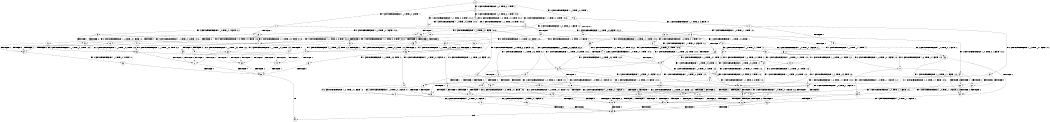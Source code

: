 digraph BCG {
size = "7, 10.5";
center = TRUE;
node [shape = circle];
0 [peripheries = 2];
0 -> 1 [label = "EX !1 !ATOMIC_EXCH_BRANCH (1, +1, TRUE, +0, 3, TRUE) !::"];
0 -> 2 [label = "EX !2 !ATOMIC_EXCH_BRANCH (1, +0, TRUE, +0, 1, TRUE) !::"];
0 -> 3 [label = "EX !0 !ATOMIC_EXCH_BRANCH (1, +1, TRUE, +0, 2, TRUE) !::"];
1 -> 4 [label = "TERMINATE !1"];
1 -> 5 [label = "EX !2 !ATOMIC_EXCH_BRANCH (1, +0, TRUE, +0, 1, FALSE) !:0:1:"];
1 -> 6 [label = "EX !0 !ATOMIC_EXCH_BRANCH (1, +1, TRUE, +0, 2, FALSE) !:0:1:"];
2 -> 7 [label = "EX !1 !ATOMIC_EXCH_BRANCH (1, +1, TRUE, +0, 3, TRUE) !:0:1:2:"];
2 -> 8 [label = "EX !0 !ATOMIC_EXCH_BRANCH (1, +1, TRUE, +0, 2, TRUE) !:0:1:2:"];
2 -> 9 [label = "EX !2 !ATOMIC_EXCH_BRANCH (1, +0, TRUE, +0, 1, TRUE) !:0:1:2:"];
3 -> 10 [label = "TERMINATE !0"];
3 -> 11 [label = "EX !1 !ATOMIC_EXCH_BRANCH (1, +1, TRUE, +0, 3, FALSE) !:0:"];
3 -> 12 [label = "EX !2 !ATOMIC_EXCH_BRANCH (1, +0, TRUE, +0, 1, FALSE) !:0:"];
4 -> 13 [label = "EX !2 !ATOMIC_EXCH_BRANCH (1, +0, TRUE, +0, 1, FALSE) !:0:"];
4 -> 14 [label = "EX !0 !ATOMIC_EXCH_BRANCH (1, +1, TRUE, +0, 2, FALSE) !:0:"];
5 -> 15 [label = "TERMINATE !1"];
5 -> 16 [label = "TERMINATE !2"];
5 -> 17 [label = "EX !0 !ATOMIC_EXCH_BRANCH (1, +1, TRUE, +0, 2, TRUE) !:0:1:2:"];
6 -> 18 [label = "TERMINATE !1"];
6 -> 19 [label = "TERMINATE !0"];
6 -> 20 [label = "EX !2 !ATOMIC_EXCH_BRANCH (1, +0, TRUE, +0, 1, FALSE) !:0:1:"];
7 -> 21 [label = "TERMINATE !1"];
7 -> 22 [label = "EX !0 !ATOMIC_EXCH_BRANCH (1, +1, TRUE, +0, 2, FALSE) !:0:1:2:"];
7 -> 23 [label = "EX !2 !ATOMIC_EXCH_BRANCH (1, +0, TRUE, +0, 1, FALSE) !:0:1:2:"];
8 -> 24 [label = "TERMINATE !0"];
8 -> 25 [label = "EX !1 !ATOMIC_EXCH_BRANCH (1, +1, TRUE, +0, 3, FALSE) !:0:1:2:"];
8 -> 26 [label = "EX !2 !ATOMIC_EXCH_BRANCH (1, +0, TRUE, +0, 1, FALSE) !:0:1:2:"];
9 -> 7 [label = "EX !1 !ATOMIC_EXCH_BRANCH (1, +1, TRUE, +0, 3, TRUE) !:0:1:2:"];
9 -> 8 [label = "EX !0 !ATOMIC_EXCH_BRANCH (1, +1, TRUE, +0, 2, TRUE) !:0:1:2:"];
9 -> 9 [label = "EX !2 !ATOMIC_EXCH_BRANCH (1, +0, TRUE, +0, 1, TRUE) !:0:1:2:"];
10 -> 27 [label = "EX !1 !ATOMIC_EXCH_BRANCH (1, +1, TRUE, +0, 3, FALSE) !::"];
10 -> 28 [label = "EX !2 !ATOMIC_EXCH_BRANCH (1, +0, TRUE, +0, 1, FALSE) !::"];
11 -> 29 [label = "TERMINATE !0"];
11 -> 30 [label = "EX !2 !ATOMIC_EXCH_BRANCH (1, +0, TRUE, +0, 1, FALSE) !:0:1:"];
11 -> 31 [label = "EX !1 !ATOMIC_EXCH_BRANCH (1, +0, TRUE, +1, 1, TRUE) !:0:1:"];
12 -> 32 [label = "TERMINATE !2"];
12 -> 33 [label = "TERMINATE !0"];
12 -> 17 [label = "EX !1 !ATOMIC_EXCH_BRANCH (1, +1, TRUE, +0, 3, TRUE) !:0:1:2:"];
13 -> 34 [label = "TERMINATE !2"];
13 -> 35 [label = "EX !0 !ATOMIC_EXCH_BRANCH (1, +1, TRUE, +0, 2, TRUE) !:0:2:"];
14 -> 36 [label = "TERMINATE !0"];
14 -> 37 [label = "EX !2 !ATOMIC_EXCH_BRANCH (1, +0, TRUE, +0, 1, FALSE) !:0:"];
15 -> 34 [label = "TERMINATE !2"];
15 -> 35 [label = "EX !0 !ATOMIC_EXCH_BRANCH (1, +1, TRUE, +0, 2, TRUE) !:0:2:"];
16 -> 34 [label = "TERMINATE !1"];
16 -> 38 [label = "EX !0 !ATOMIC_EXCH_BRANCH (1, +1, TRUE, +0, 2, TRUE) !:0:1:"];
17 -> 39 [label = "TERMINATE !1"];
17 -> 40 [label = "TERMINATE !2"];
17 -> 41 [label = "TERMINATE !0"];
18 -> 36 [label = "TERMINATE !0"];
18 -> 37 [label = "EX !2 !ATOMIC_EXCH_BRANCH (1, +0, TRUE, +0, 1, FALSE) !:0:"];
19 -> 36 [label = "TERMINATE !1"];
19 -> 42 [label = "EX !2 !ATOMIC_EXCH_BRANCH (1, +0, TRUE, +0, 1, FALSE) !:1:"];
20 -> 43 [label = "TERMINATE !1"];
20 -> 44 [label = "TERMINATE !2"];
20 -> 45 [label = "TERMINATE !0"];
21 -> 46 [label = "EX !0 !ATOMIC_EXCH_BRANCH (1, +1, TRUE, +0, 2, FALSE) !:0:2:"];
21 -> 47 [label = "EX !2 !ATOMIC_EXCH_BRANCH (1, +0, TRUE, +0, 1, FALSE) !:0:2:"];
22 -> 48 [label = "TERMINATE !1"];
22 -> 49 [label = "TERMINATE !0"];
22 -> 50 [label = "EX !2 !ATOMIC_EXCH_BRANCH (1, +0, TRUE, +0, 1, FALSE) !:0:1:2:"];
23 -> 15 [label = "TERMINATE !1"];
23 -> 16 [label = "TERMINATE !2"];
23 -> 17 [label = "EX !0 !ATOMIC_EXCH_BRANCH (1, +1, TRUE, +0, 2, TRUE) !:0:1:2:"];
24 -> 51 [label = "EX !1 !ATOMIC_EXCH_BRANCH (1, +1, TRUE, +0, 3, FALSE) !:1:2:"];
24 -> 52 [label = "EX !2 !ATOMIC_EXCH_BRANCH (1, +0, TRUE, +0, 1, FALSE) !:1:2:"];
25 -> 53 [label = "TERMINATE !0"];
25 -> 54 [label = "EX !2 !ATOMIC_EXCH_BRANCH (1, +0, TRUE, +0, 1, FALSE) !:0:1:2:"];
25 -> 55 [label = "EX !1 !ATOMIC_EXCH_BRANCH (1, +0, TRUE, +1, 1, TRUE) !:0:1:2:"];
26 -> 32 [label = "TERMINATE !2"];
26 -> 33 [label = "TERMINATE !0"];
26 -> 17 [label = "EX !1 !ATOMIC_EXCH_BRANCH (1, +1, TRUE, +0, 3, TRUE) !:0:1:2:"];
27 -> 56 [label = "EX !2 !ATOMIC_EXCH_BRANCH (1, +0, TRUE, +0, 1, FALSE) !:1:"];
27 -> 57 [label = "EX !1 !ATOMIC_EXCH_BRANCH (1, +0, TRUE, +1, 1, TRUE) !:1:"];
28 -> 58 [label = "TERMINATE !2"];
28 -> 59 [label = "EX !1 !ATOMIC_EXCH_BRANCH (1, +1, TRUE, +0, 3, TRUE) !:1:2:"];
29 -> 56 [label = "EX !2 !ATOMIC_EXCH_BRANCH (1, +0, TRUE, +0, 1, FALSE) !:1:"];
29 -> 57 [label = "EX !1 !ATOMIC_EXCH_BRANCH (1, +0, TRUE, +1, 1, TRUE) !:1:"];
30 -> 60 [label = "TERMINATE !2"];
30 -> 61 [label = "TERMINATE !0"];
30 -> 62 [label = "EX !1 !ATOMIC_EXCH_BRANCH (1, +0, TRUE, +1, 1, FALSE) !:0:1:2:"];
31 -> 63 [label = "TERMINATE !0"];
31 -> 64 [label = "EX !2 !ATOMIC_EXCH_BRANCH (1, +0, TRUE, +0, 1, TRUE) !:0:1:"];
31 -> 65 [label = "EX !1 !ATOMIC_EXCH_BRANCH (1, +1, TRUE, +0, 3, TRUE) !:0:1:"];
32 -> 58 [label = "TERMINATE !0"];
32 -> 38 [label = "EX !1 !ATOMIC_EXCH_BRANCH (1, +1, TRUE, +0, 3, TRUE) !:0:1:"];
33 -> 58 [label = "TERMINATE !2"];
33 -> 59 [label = "EX !1 !ATOMIC_EXCH_BRANCH (1, +1, TRUE, +0, 3, TRUE) !:1:2:"];
34 -> 66 [label = "EX !0 !ATOMIC_EXCH_BRANCH (1, +1, TRUE, +0, 2, TRUE) !:0:"];
35 -> 67 [label = "TERMINATE !2"];
35 -> 68 [label = "TERMINATE !0"];
36 -> 69 [label = "EX !2 !ATOMIC_EXCH_BRANCH (1, +0, TRUE, +0, 1, FALSE) !::"];
37 -> 70 [label = "TERMINATE !2"];
37 -> 71 [label = "TERMINATE !0"];
38 -> 67 [label = "TERMINATE !1"];
38 -> 72 [label = "TERMINATE !0"];
39 -> 67 [label = "TERMINATE !2"];
39 -> 68 [label = "TERMINATE !0"];
40 -> 67 [label = "TERMINATE !1"];
40 -> 72 [label = "TERMINATE !0"];
41 -> 68 [label = "TERMINATE !1"];
41 -> 72 [label = "TERMINATE !2"];
42 -> 71 [label = "TERMINATE !1"];
42 -> 73 [label = "TERMINATE !2"];
43 -> 70 [label = "TERMINATE !2"];
43 -> 71 [label = "TERMINATE !0"];
44 -> 70 [label = "TERMINATE !1"];
44 -> 73 [label = "TERMINATE !0"];
45 -> 71 [label = "TERMINATE !1"];
45 -> 73 [label = "TERMINATE !2"];
46 -> 74 [label = "TERMINATE !0"];
46 -> 75 [label = "EX !2 !ATOMIC_EXCH_BRANCH (1, +0, TRUE, +0, 1, FALSE) !:0:2:"];
47 -> 34 [label = "TERMINATE !2"];
47 -> 35 [label = "EX !0 !ATOMIC_EXCH_BRANCH (1, +1, TRUE, +0, 2, TRUE) !:0:2:"];
48 -> 74 [label = "TERMINATE !0"];
48 -> 75 [label = "EX !2 !ATOMIC_EXCH_BRANCH (1, +0, TRUE, +0, 1, FALSE) !:0:2:"];
49 -> 74 [label = "TERMINATE !1"];
49 -> 76 [label = "EX !2 !ATOMIC_EXCH_BRANCH (1, +0, TRUE, +0, 1, FALSE) !:1:2:"];
50 -> 43 [label = "TERMINATE !1"];
50 -> 44 [label = "TERMINATE !2"];
50 -> 45 [label = "TERMINATE !0"];
51 -> 77 [label = "EX !2 !ATOMIC_EXCH_BRANCH (1, +0, TRUE, +0, 1, FALSE) !:1:2:"];
51 -> 78 [label = "EX !1 !ATOMIC_EXCH_BRANCH (1, +0, TRUE, +1, 1, TRUE) !:1:2:"];
52 -> 58 [label = "TERMINATE !2"];
52 -> 59 [label = "EX !1 !ATOMIC_EXCH_BRANCH (1, +1, TRUE, +0, 3, TRUE) !:1:2:"];
53 -> 77 [label = "EX !2 !ATOMIC_EXCH_BRANCH (1, +0, TRUE, +0, 1, FALSE) !:1:2:"];
53 -> 78 [label = "EX !1 !ATOMIC_EXCH_BRANCH (1, +0, TRUE, +1, 1, TRUE) !:1:2:"];
54 -> 60 [label = "TERMINATE !2"];
54 -> 61 [label = "TERMINATE !0"];
54 -> 62 [label = "EX !1 !ATOMIC_EXCH_BRANCH (1, +0, TRUE, +1, 1, FALSE) !:0:1:2:"];
55 -> 79 [label = "TERMINATE !0"];
55 -> 80 [label = "EX !2 !ATOMIC_EXCH_BRANCH (1, +0, TRUE, +0, 1, TRUE) !:0:1:2:"];
55 -> 81 [label = "EX !1 !ATOMIC_EXCH_BRANCH (1, +1, TRUE, +0, 3, TRUE) !:0:1:2:"];
56 -> 82 [label = "TERMINATE !2"];
56 -> 83 [label = "EX !1 !ATOMIC_EXCH_BRANCH (1, +0, TRUE, +1, 1, FALSE) !:1:2:"];
57 -> 84 [label = "EX !2 !ATOMIC_EXCH_BRANCH (1, +0, TRUE, +0, 1, TRUE) !:1:"];
57 -> 85 [label = "EX !1 !ATOMIC_EXCH_BRANCH (1, +1, TRUE, +0, 3, TRUE) !:1:"];
58 -> 86 [label = "EX !1 !ATOMIC_EXCH_BRANCH (1, +1, TRUE, +0, 3, TRUE) !:1:"];
59 -> 68 [label = "TERMINATE !1"];
59 -> 72 [label = "TERMINATE !2"];
60 -> 82 [label = "TERMINATE !0"];
60 -> 87 [label = "EX !1 !ATOMIC_EXCH_BRANCH (1, +0, TRUE, +1, 1, FALSE) !:0:1:"];
61 -> 82 [label = "TERMINATE !2"];
61 -> 83 [label = "EX !1 !ATOMIC_EXCH_BRANCH (1, +0, TRUE, +1, 1, FALSE) !:1:2:"];
62 -> 43 [label = "TERMINATE !1"];
62 -> 44 [label = "TERMINATE !2"];
62 -> 45 [label = "TERMINATE !0"];
63 -> 84 [label = "EX !2 !ATOMIC_EXCH_BRANCH (1, +0, TRUE, +0, 1, TRUE) !:1:"];
63 -> 85 [label = "EX !1 !ATOMIC_EXCH_BRANCH (1, +1, TRUE, +0, 3, TRUE) !:1:"];
64 -> 79 [label = "TERMINATE !0"];
64 -> 80 [label = "EX !2 !ATOMIC_EXCH_BRANCH (1, +0, TRUE, +0, 1, TRUE) !:0:1:2:"];
64 -> 81 [label = "EX !1 !ATOMIC_EXCH_BRANCH (1, +1, TRUE, +0, 3, TRUE) !:0:1:2:"];
65 -> 18 [label = "TERMINATE !1"];
65 -> 19 [label = "TERMINATE !0"];
65 -> 20 [label = "EX !2 !ATOMIC_EXCH_BRANCH (1, +0, TRUE, +0, 1, FALSE) !:0:1:"];
66 -> 88 [label = "TERMINATE !0"];
67 -> 88 [label = "TERMINATE !0"];
68 -> 88 [label = "TERMINATE !2"];
69 -> 89 [label = "TERMINATE !2"];
70 -> 89 [label = "TERMINATE !0"];
71 -> 89 [label = "TERMINATE !2"];
72 -> 88 [label = "TERMINATE !1"];
73 -> 89 [label = "TERMINATE !1"];
74 -> 90 [label = "EX !2 !ATOMIC_EXCH_BRANCH (1, +0, TRUE, +0, 1, FALSE) !:2:"];
75 -> 70 [label = "TERMINATE !2"];
75 -> 71 [label = "TERMINATE !0"];
76 -> 71 [label = "TERMINATE !1"];
76 -> 73 [label = "TERMINATE !2"];
77 -> 82 [label = "TERMINATE !2"];
77 -> 83 [label = "EX !1 !ATOMIC_EXCH_BRANCH (1, +0, TRUE, +1, 1, FALSE) !:1:2:"];
78 -> 91 [label = "EX !2 !ATOMIC_EXCH_BRANCH (1, +0, TRUE, +0, 1, TRUE) !:1:2:"];
78 -> 92 [label = "EX !1 !ATOMIC_EXCH_BRANCH (1, +1, TRUE, +0, 3, TRUE) !:1:2:"];
79 -> 91 [label = "EX !2 !ATOMIC_EXCH_BRANCH (1, +0, TRUE, +0, 1, TRUE) !:1:2:"];
79 -> 92 [label = "EX !1 !ATOMIC_EXCH_BRANCH (1, +1, TRUE, +0, 3, TRUE) !:1:2:"];
80 -> 79 [label = "TERMINATE !0"];
80 -> 80 [label = "EX !2 !ATOMIC_EXCH_BRANCH (1, +0, TRUE, +0, 1, TRUE) !:0:1:2:"];
80 -> 81 [label = "EX !1 !ATOMIC_EXCH_BRANCH (1, +1, TRUE, +0, 3, TRUE) !:0:1:2:"];
81 -> 48 [label = "TERMINATE !1"];
81 -> 49 [label = "TERMINATE !0"];
81 -> 50 [label = "EX !2 !ATOMIC_EXCH_BRANCH (1, +0, TRUE, +0, 1, FALSE) !:0:1:2:"];
82 -> 93 [label = "EX !1 !ATOMIC_EXCH_BRANCH (1, +0, TRUE, +1, 1, FALSE) !:1:"];
83 -> 71 [label = "TERMINATE !1"];
83 -> 73 [label = "TERMINATE !2"];
84 -> 91 [label = "EX !2 !ATOMIC_EXCH_BRANCH (1, +0, TRUE, +0, 1, TRUE) !:1:2:"];
84 -> 92 [label = "EX !1 !ATOMIC_EXCH_BRANCH (1, +1, TRUE, +0, 3, TRUE) !:1:2:"];
85 -> 36 [label = "TERMINATE !1"];
85 -> 42 [label = "EX !2 !ATOMIC_EXCH_BRANCH (1, +0, TRUE, +0, 1, FALSE) !:1:"];
86 -> 88 [label = "TERMINATE !1"];
87 -> 70 [label = "TERMINATE !1"];
87 -> 73 [label = "TERMINATE !0"];
88 -> 94 [label = "exit"];
89 -> 94 [label = "exit"];
90 -> 89 [label = "TERMINATE !2"];
91 -> 91 [label = "EX !2 !ATOMIC_EXCH_BRANCH (1, +0, TRUE, +0, 1, TRUE) !:1:2:"];
91 -> 92 [label = "EX !1 !ATOMIC_EXCH_BRANCH (1, +1, TRUE, +0, 3, TRUE) !:1:2:"];
92 -> 74 [label = "TERMINATE !1"];
92 -> 76 [label = "EX !2 !ATOMIC_EXCH_BRANCH (1, +0, TRUE, +0, 1, FALSE) !:1:2:"];
93 -> 89 [label = "TERMINATE !1"];
}
